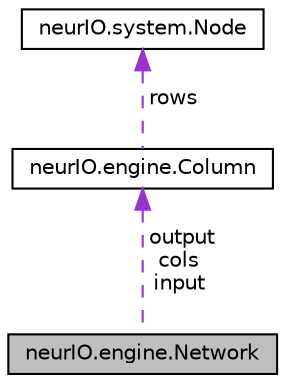 digraph "neurIO.engine.Network"
{
  edge [fontname="Helvetica",fontsize="10",labelfontname="Helvetica",labelfontsize="10"];
  node [fontname="Helvetica",fontsize="10",shape=record];
  Node1 [label="neurIO.engine.Network",height=0.2,width=0.4,color="black", fillcolor="grey75", style="filled", fontcolor="black"];
  Node2 -> Node1 [dir="back",color="darkorchid3",fontsize="10",style="dashed",label=" output\ncols\ninput" ,fontname="Helvetica"];
  Node2 [label="neurIO.engine.Column",height=0.2,width=0.4,color="black", fillcolor="white", style="filled",URL="$da/d10/classneur_i_o_1_1engine_1_1_column.html"];
  Node3 -> Node2 [dir="back",color="darkorchid3",fontsize="10",style="dashed",label=" rows" ,fontname="Helvetica"];
  Node3 [label="neurIO.system.Node",height=0.2,width=0.4,color="black", fillcolor="white", style="filled",URL="$d5/d13/classneur_i_o_1_1system_1_1_node.html"];
}
